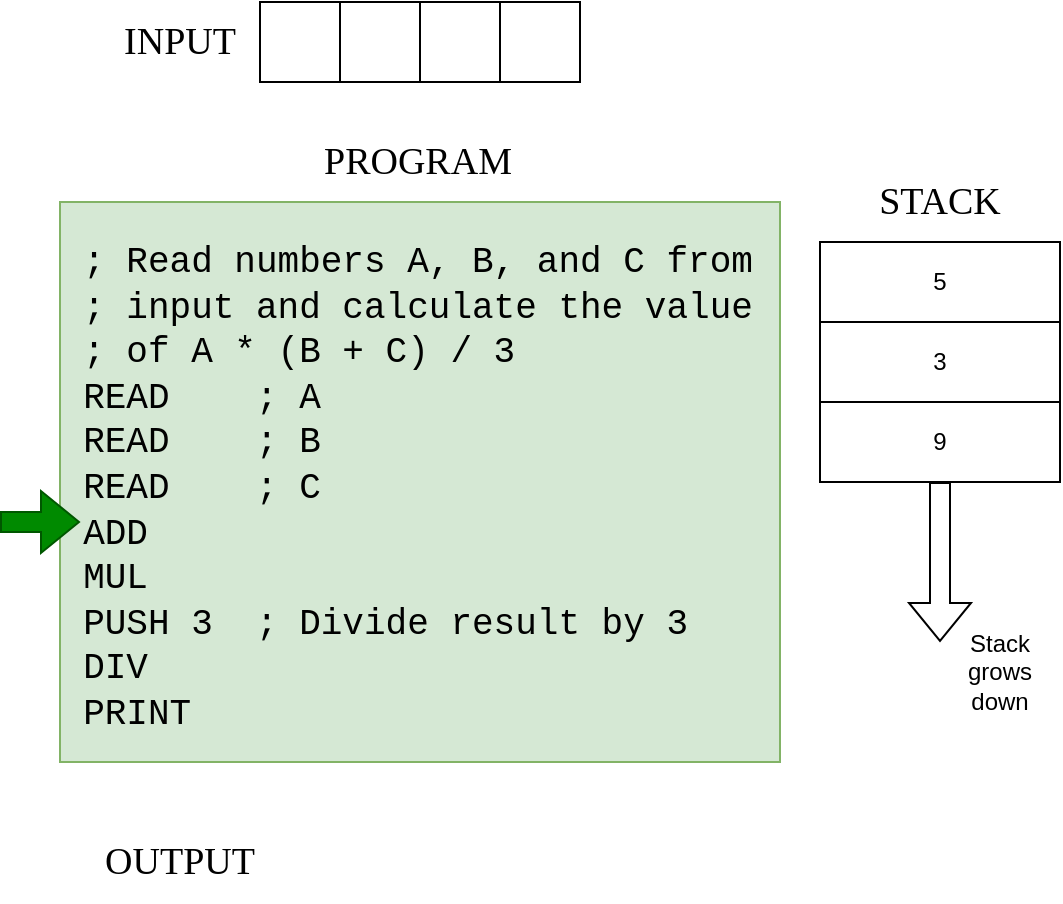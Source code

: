 <mxfile version="24.2.2" type="github">
  <diagram name="Página-1" id="7_RLGMJRFloUMP_7zCKb">
    <mxGraphModel dx="1173" dy="813" grid="1" gridSize="10" guides="1" tooltips="1" connect="1" arrows="1" fold="1" page="1" pageScale="1" pageWidth="827" pageHeight="1169" math="0" shadow="0">
      <root>
        <mxCell id="0" />
        <mxCell id="1" parent="0" />
        <mxCell id="KJg3E-56qGPFD7ddKn00-14" value="" style="rounded=0;whiteSpace=wrap;html=1;fillColor=#d5e8d4;strokeColor=#82b366;" vertex="1" parent="1">
          <mxGeometry x="60" y="220" width="360" height="280" as="geometry" />
        </mxCell>
        <mxCell id="y9TiCDJmt8iGcUQ30kof-1" value="5" style="rounded=0;whiteSpace=wrap;html=1;" parent="1" vertex="1">
          <mxGeometry x="440" y="240" width="120" height="40" as="geometry" />
        </mxCell>
        <mxCell id="y9TiCDJmt8iGcUQ30kof-2" value="3" style="rounded=0;whiteSpace=wrap;html=1;" parent="1" vertex="1">
          <mxGeometry x="440" y="280" width="120" height="40" as="geometry" />
        </mxCell>
        <mxCell id="y9TiCDJmt8iGcUQ30kof-3" value="9" style="rounded=0;whiteSpace=wrap;html=1;" parent="1" vertex="1">
          <mxGeometry x="440" y="320" width="120" height="40" as="geometry" />
        </mxCell>
        <mxCell id="KJg3E-56qGPFD7ddKn00-1" value="" style="rounded=0;whiteSpace=wrap;html=1;" vertex="1" parent="1">
          <mxGeometry x="160" y="120" width="40" height="40" as="geometry" />
        </mxCell>
        <mxCell id="KJg3E-56qGPFD7ddKn00-2" value="" style="rounded=0;whiteSpace=wrap;html=1;" vertex="1" parent="1">
          <mxGeometry x="280" y="120" width="40" height="40" as="geometry" />
        </mxCell>
        <mxCell id="KJg3E-56qGPFD7ddKn00-3" value="" style="rounded=0;whiteSpace=wrap;html=1;" vertex="1" parent="1">
          <mxGeometry x="240" y="120" width="40" height="40" as="geometry" />
        </mxCell>
        <mxCell id="KJg3E-56qGPFD7ddKn00-4" value="" style="rounded=0;whiteSpace=wrap;html=1;" vertex="1" parent="1">
          <mxGeometry x="200" y="120" width="40" height="40" as="geometry" />
        </mxCell>
        <mxCell id="KJg3E-56qGPFD7ddKn00-5" value="&lt;font style=&quot;font-size: 19px;&quot; face=&quot;Comic Sans MS&quot;&gt;INPUT&lt;/font&gt;" style="text;html=1;align=center;verticalAlign=middle;whiteSpace=wrap;rounded=0;" vertex="1" parent="1">
          <mxGeometry x="80" y="120" width="80" height="40" as="geometry" />
        </mxCell>
        <mxCell id="KJg3E-56qGPFD7ddKn00-7" value="&lt;font style=&quot;font-size: 19px;&quot; face=&quot;Comic Sans MS&quot;&gt;STACK&lt;/font&gt;" style="text;html=1;align=center;verticalAlign=middle;whiteSpace=wrap;rounded=0;" vertex="1" parent="1">
          <mxGeometry x="460" y="200" width="80" height="40" as="geometry" />
        </mxCell>
        <mxCell id="KJg3E-56qGPFD7ddKn00-8" value="" style="shape=flexArrow;endArrow=classic;html=1;rounded=0;exitX=0.5;exitY=1;exitDx=0;exitDy=0;" edge="1" parent="1" source="y9TiCDJmt8iGcUQ30kof-3">
          <mxGeometry width="50" height="50" relative="1" as="geometry">
            <mxPoint x="230" y="520" as="sourcePoint" />
            <mxPoint x="500" y="440" as="targetPoint" />
          </mxGeometry>
        </mxCell>
        <mxCell id="KJg3E-56qGPFD7ddKn00-9" value="Stack grows down" style="text;html=1;align=center;verticalAlign=middle;whiteSpace=wrap;rounded=0;" vertex="1" parent="1">
          <mxGeometry x="500" y="430" width="60" height="50" as="geometry" />
        </mxCell>
        <mxCell id="KJg3E-56qGPFD7ddKn00-11" value="&lt;div style=&quot;text-align: left; font-size: 18px;&quot;&gt;&lt;font face=&quot;Courier New&quot; style=&quot;font-size: 18px;&quot;&gt;; Read numbers A, B, and C from&lt;/font&gt;&lt;/div&gt;&lt;div style=&quot;text-align: left; font-size: 18px;&quot;&gt;&lt;font face=&quot;Courier New&quot; style=&quot;font-size: 18px;&quot;&gt;; input and calculate the value&lt;/font&gt;&lt;/div&gt;&lt;div style=&quot;text-align: left; font-size: 18px;&quot;&gt;&lt;font face=&quot;Courier New&quot; style=&quot;font-size: 18px;&quot;&gt;; of A * (B + C) / 3&lt;/font&gt;&lt;/div&gt;&lt;div style=&quot;text-align: left; font-size: 18px;&quot;&gt;&lt;font face=&quot;Courier New&quot;&gt;&lt;font style=&quot;font-size: 18px;&quot;&gt;READ&amp;nbsp; &amp;nbsp; ; A&lt;/font&gt;&lt;/font&gt;&lt;/div&gt;&lt;div style=&quot;text-align: left; font-size: 18px;&quot;&gt;&lt;font face=&quot;Courier New&quot; style=&quot;font-size: 18px;&quot;&gt;READ&amp;nbsp; &amp;nbsp; ; B&lt;/font&gt;&lt;/div&gt;&lt;div style=&quot;text-align: left; font-size: 18px;&quot;&gt;&lt;font face=&quot;Courier New&quot; style=&quot;font-size: 18px;&quot;&gt;READ&amp;nbsp; &amp;nbsp; ; C&lt;/font&gt;&lt;/div&gt;&lt;div style=&quot;text-align: left; font-size: 18px;&quot;&gt;&lt;font face=&quot;Courier New&quot; style=&quot;font-size: 18px;&quot;&gt;ADD&lt;/font&gt;&lt;/div&gt;&lt;div style=&quot;text-align: left; font-size: 18px;&quot;&gt;&lt;font face=&quot;Courier New&quot; style=&quot;font-size: 18px;&quot;&gt;MUL&lt;/font&gt;&lt;/div&gt;&lt;div style=&quot;text-align: left; font-size: 18px;&quot;&gt;&lt;font face=&quot;Courier New&quot; style=&quot;font-size: 18px;&quot;&gt;PUSH 3&amp;nbsp; ; Divide result by 3&lt;/font&gt;&lt;/div&gt;&lt;div style=&quot;text-align: left; font-size: 18px;&quot;&gt;&lt;font face=&quot;Courier New&quot; style=&quot;font-size: 18px;&quot;&gt;DIV&lt;/font&gt;&lt;/div&gt;&lt;div style=&quot;text-align: left; font-size: 18px;&quot;&gt;&lt;font face=&quot;Courier New&quot; style=&quot;font-size: 18px;&quot;&gt;PRINT&lt;/font&gt;&lt;/div&gt;&lt;div&gt;&lt;br&gt;&lt;/div&gt;" style="text;html=1;align=center;verticalAlign=middle;whiteSpace=wrap;rounded=0;" vertex="1" parent="1">
          <mxGeometry x="64" y="240" width="350" height="260" as="geometry" />
        </mxCell>
        <mxCell id="KJg3E-56qGPFD7ddKn00-13" value="&lt;font style=&quot;font-size: 19px;&quot; face=&quot;Comic Sans MS&quot;&gt;PROGRAM&lt;/font&gt;" style="text;html=1;align=center;verticalAlign=middle;whiteSpace=wrap;rounded=0;" vertex="1" parent="1">
          <mxGeometry x="169" y="180" width="140" height="40" as="geometry" />
        </mxCell>
        <mxCell id="KJg3E-56qGPFD7ddKn00-15" value="&lt;font style=&quot;font-size: 19px;&quot; face=&quot;Comic Sans MS&quot;&gt;OUTPUT&lt;/font&gt;" style="text;html=1;align=center;verticalAlign=middle;whiteSpace=wrap;rounded=0;" vertex="1" parent="1">
          <mxGeometry x="80" y="530" width="80" height="40" as="geometry" />
        </mxCell>
        <mxCell id="KJg3E-56qGPFD7ddKn00-16" value="" style="shape=flexArrow;endArrow=classic;html=1;rounded=0;fillColor=#008a00;strokeColor=#005700;" edge="1" parent="1">
          <mxGeometry width="50" height="50" relative="1" as="geometry">
            <mxPoint x="30" y="380" as="sourcePoint" />
            <mxPoint x="70" y="380" as="targetPoint" />
          </mxGeometry>
        </mxCell>
      </root>
    </mxGraphModel>
  </diagram>
</mxfile>
